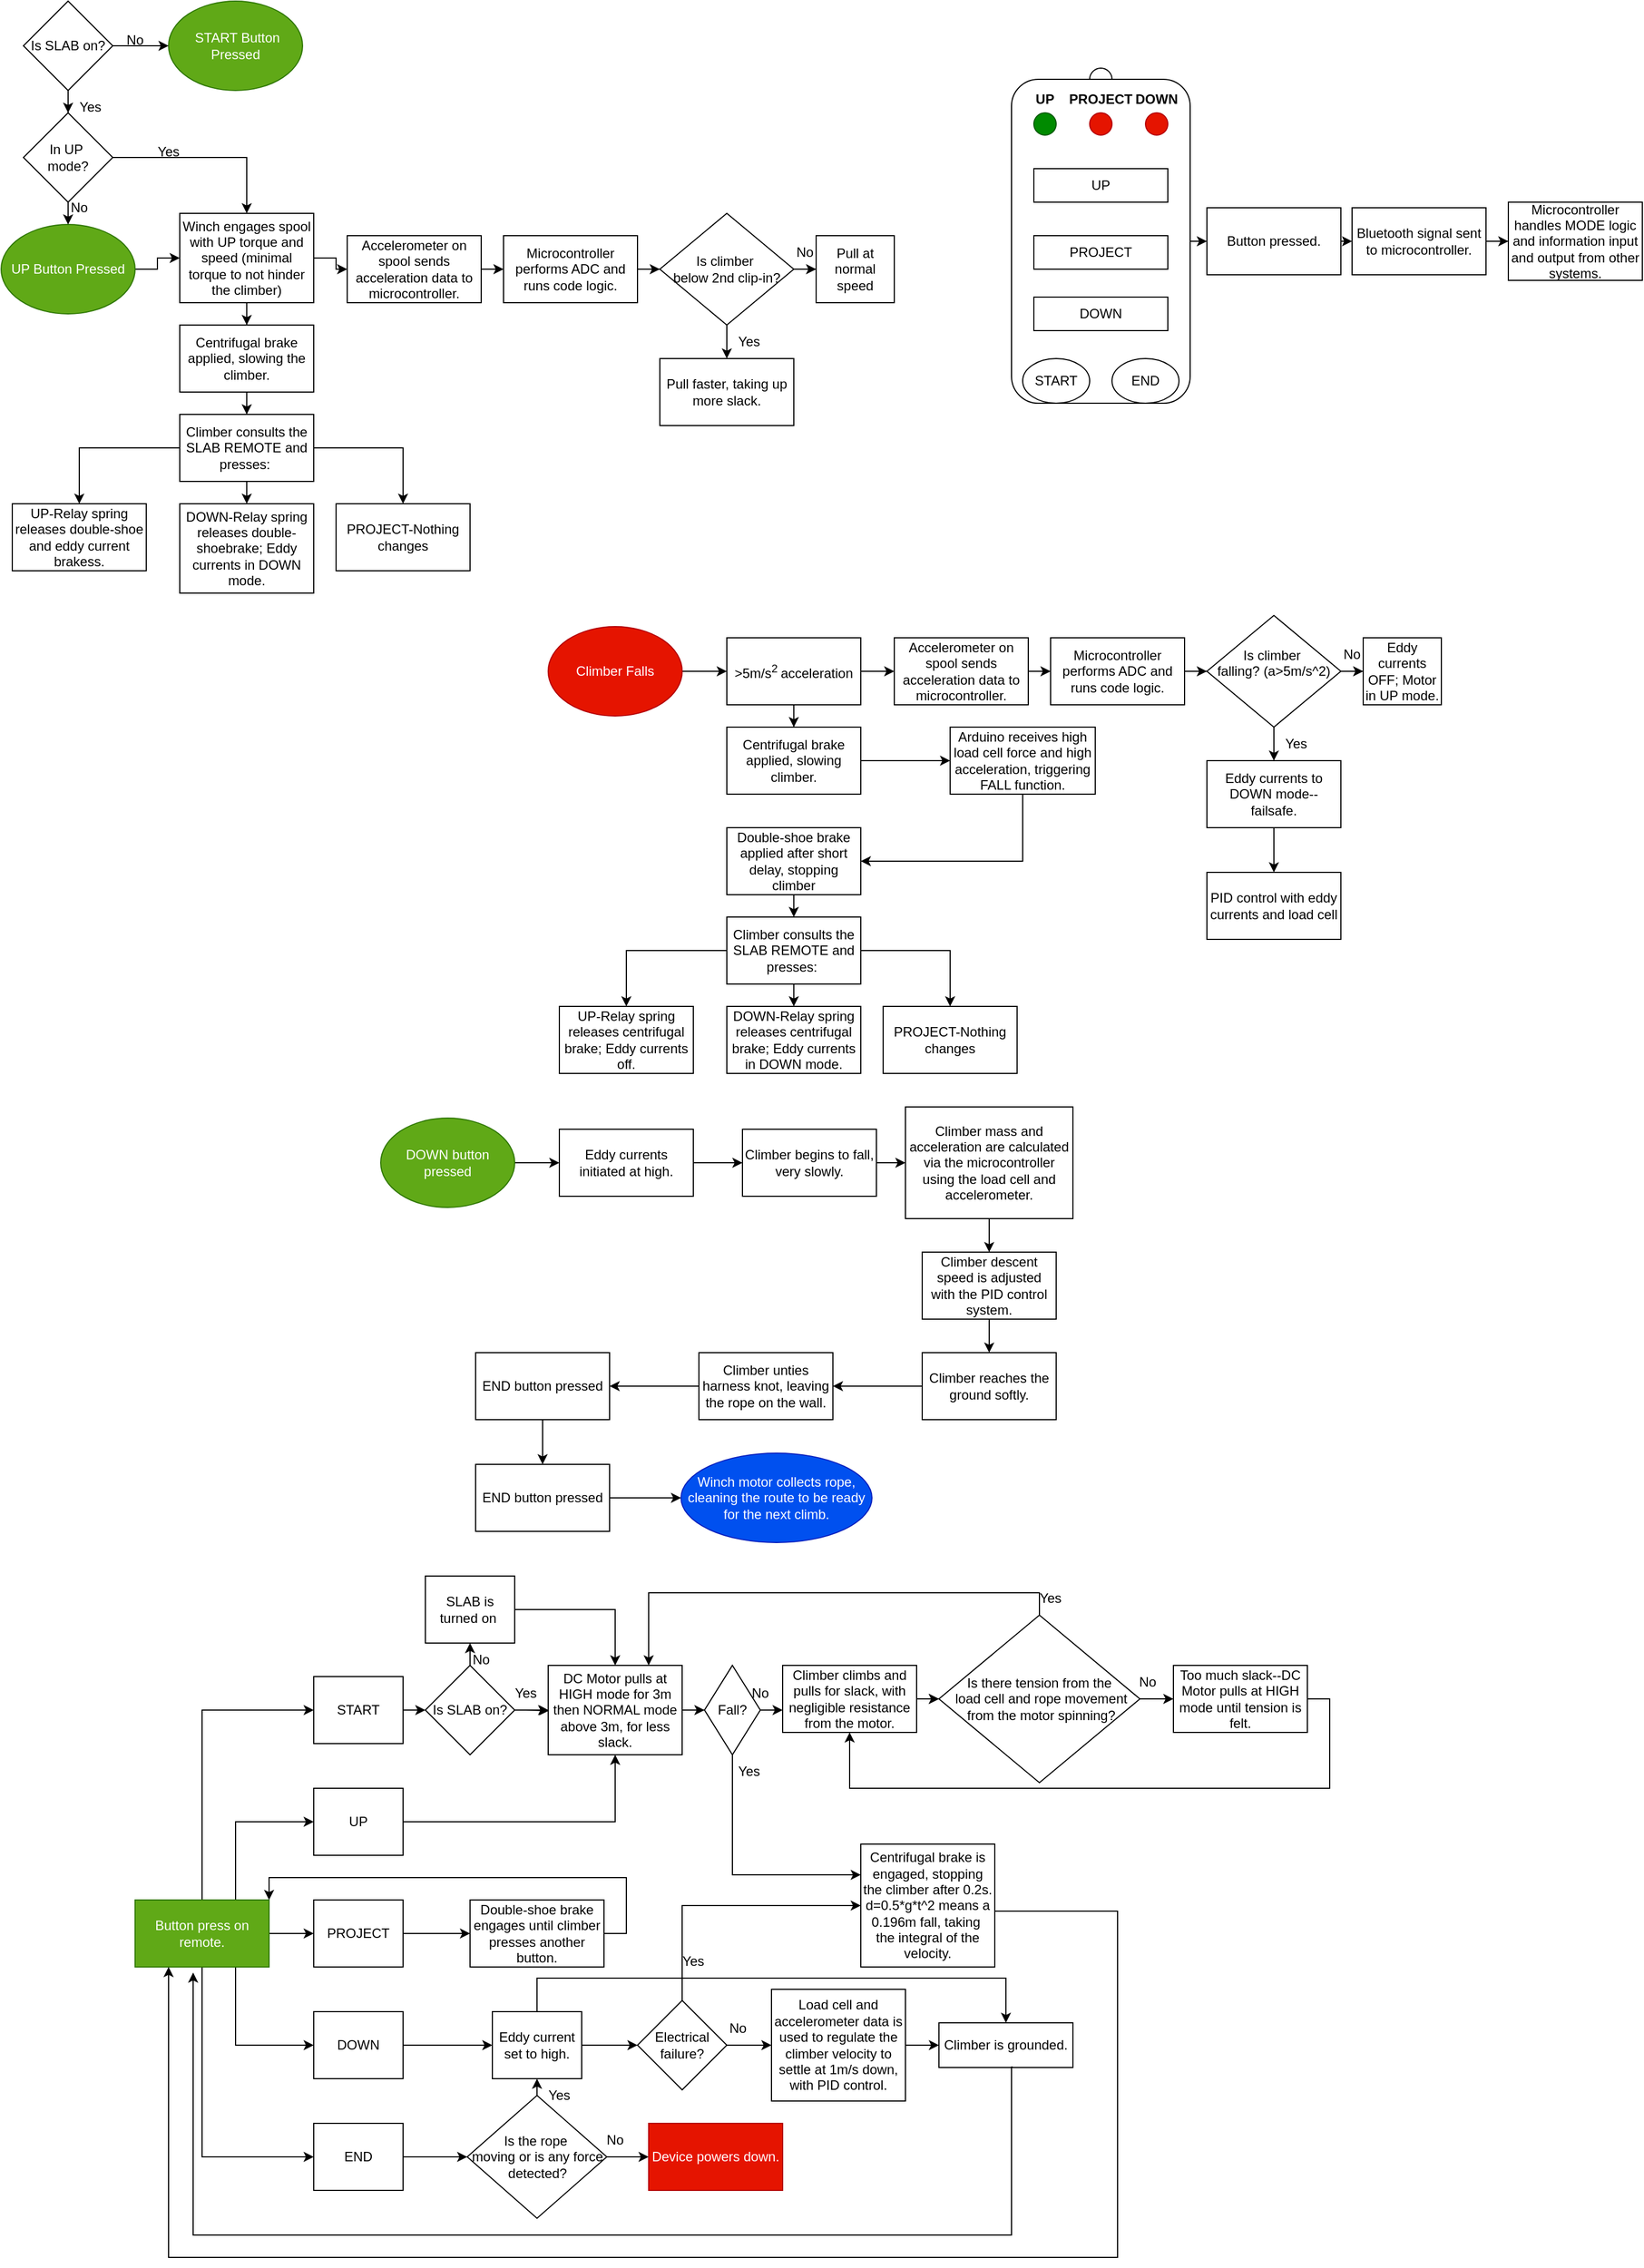 <mxfile version="24.7.5">
  <diagram name="Page-1" id="YGVanjq5ePMD6jn2PILx">
    <mxGraphModel dx="1050" dy="557" grid="1" gridSize="10" guides="1" tooltips="1" connect="1" arrows="1" fold="1" page="1" pageScale="1" pageWidth="827" pageHeight="1169" math="0" shadow="0">
      <root>
        <mxCell id="0" />
        <mxCell id="1" parent="0" />
        <mxCell id="ut7mwP5UoMjiL9nKzPlM-1" value="" style="edgeStyle=orthogonalEdgeStyle;rounded=0;orthogonalLoop=1;jettySize=auto;html=1;" parent="1" source="ut7mwP5UoMjiL9nKzPlM-2" target="ut7mwP5UoMjiL9nKzPlM-5" edge="1">
          <mxGeometry relative="1" as="geometry" />
        </mxCell>
        <mxCell id="ut7mwP5UoMjiL9nKzPlM-2" value="UP Button Pressed" style="ellipse;whiteSpace=wrap;html=1;fillColor=#60a917;fontColor=#ffffff;strokeColor=#2D7600;" parent="1" vertex="1">
          <mxGeometry x="10" y="220" width="120" height="80" as="geometry" />
        </mxCell>
        <mxCell id="ut7mwP5UoMjiL9nKzPlM-3" value="" style="edgeStyle=orthogonalEdgeStyle;rounded=0;orthogonalLoop=1;jettySize=auto;html=1;" parent="1" source="ut7mwP5UoMjiL9nKzPlM-5" target="ut7mwP5UoMjiL9nKzPlM-7" edge="1">
          <mxGeometry relative="1" as="geometry" />
        </mxCell>
        <mxCell id="ut7mwP5UoMjiL9nKzPlM-4" value="" style="edgeStyle=orthogonalEdgeStyle;rounded=0;orthogonalLoop=1;jettySize=auto;html=1;" parent="1" source="ut7mwP5UoMjiL9nKzPlM-5" target="ut7mwP5UoMjiL9nKzPlM-18" edge="1">
          <mxGeometry relative="1" as="geometry" />
        </mxCell>
        <mxCell id="ut7mwP5UoMjiL9nKzPlM-5" value="Winch engages spool with UP torque and speed (minimal torque to not hinder the climber)" style="whiteSpace=wrap;html=1;" parent="1" vertex="1">
          <mxGeometry x="170" y="210" width="120" height="80" as="geometry" />
        </mxCell>
        <mxCell id="ut7mwP5UoMjiL9nKzPlM-6" value="" style="edgeStyle=orthogonalEdgeStyle;rounded=0;orthogonalLoop=1;jettySize=auto;html=1;" parent="1" source="ut7mwP5UoMjiL9nKzPlM-7" target="ut7mwP5UoMjiL9nKzPlM-9" edge="1">
          <mxGeometry relative="1" as="geometry" />
        </mxCell>
        <mxCell id="ut7mwP5UoMjiL9nKzPlM-7" value="Accelerometer on spool sends acceleration data to microcontroller." style="whiteSpace=wrap;html=1;" parent="1" vertex="1">
          <mxGeometry x="320" y="230" width="120" height="60" as="geometry" />
        </mxCell>
        <mxCell id="ut7mwP5UoMjiL9nKzPlM-8" value="" style="edgeStyle=orthogonalEdgeStyle;rounded=0;orthogonalLoop=1;jettySize=auto;html=1;" parent="1" source="ut7mwP5UoMjiL9nKzPlM-9" target="ut7mwP5UoMjiL9nKzPlM-12" edge="1">
          <mxGeometry relative="1" as="geometry" />
        </mxCell>
        <mxCell id="ut7mwP5UoMjiL9nKzPlM-9" value="Microcontroller performs ADC and runs code logic." style="whiteSpace=wrap;html=1;" parent="1" vertex="1">
          <mxGeometry x="460" y="230" width="120" height="60" as="geometry" />
        </mxCell>
        <mxCell id="ut7mwP5UoMjiL9nKzPlM-10" value="" style="edgeStyle=orthogonalEdgeStyle;rounded=0;orthogonalLoop=1;jettySize=auto;html=1;" parent="1" source="ut7mwP5UoMjiL9nKzPlM-12" target="ut7mwP5UoMjiL9nKzPlM-13" edge="1">
          <mxGeometry relative="1" as="geometry" />
        </mxCell>
        <mxCell id="ut7mwP5UoMjiL9nKzPlM-11" value="" style="edgeStyle=orthogonalEdgeStyle;rounded=0;orthogonalLoop=1;jettySize=auto;html=1;" parent="1" source="ut7mwP5UoMjiL9nKzPlM-12" target="ut7mwP5UoMjiL9nKzPlM-15" edge="1">
          <mxGeometry relative="1" as="geometry" />
        </mxCell>
        <mxCell id="ut7mwP5UoMjiL9nKzPlM-12" value="Is climber&amp;nbsp;&lt;div&gt;&lt;div&gt;below 2nd clip-in?&lt;/div&gt;&lt;/div&gt;" style="rhombus;whiteSpace=wrap;html=1;" parent="1" vertex="1">
          <mxGeometry x="600" y="210" width="120" height="100" as="geometry" />
        </mxCell>
        <mxCell id="ut7mwP5UoMjiL9nKzPlM-13" value="Pull faster, taking up more slack." style="whiteSpace=wrap;html=1;" parent="1" vertex="1">
          <mxGeometry x="600" y="340" width="120" height="60" as="geometry" />
        </mxCell>
        <mxCell id="ut7mwP5UoMjiL9nKzPlM-14" value="Yes" style="text;html=1;align=center;verticalAlign=middle;whiteSpace=wrap;rounded=0;" parent="1" vertex="1">
          <mxGeometry x="650" y="310" width="60" height="30" as="geometry" />
        </mxCell>
        <mxCell id="ut7mwP5UoMjiL9nKzPlM-15" value="Pull at normal speed" style="whiteSpace=wrap;html=1;" parent="1" vertex="1">
          <mxGeometry x="740" y="230" width="70" height="60" as="geometry" />
        </mxCell>
        <mxCell id="ut7mwP5UoMjiL9nKzPlM-16" value="No" style="text;html=1;align=center;verticalAlign=middle;whiteSpace=wrap;rounded=0;" parent="1" vertex="1">
          <mxGeometry x="700" y="230" width="60" height="30" as="geometry" />
        </mxCell>
        <mxCell id="ut7mwP5UoMjiL9nKzPlM-17" value="" style="edgeStyle=orthogonalEdgeStyle;rounded=0;orthogonalLoop=1;jettySize=auto;html=1;" parent="1" source="ut7mwP5UoMjiL9nKzPlM-18" target="ut7mwP5UoMjiL9nKzPlM-22" edge="1">
          <mxGeometry relative="1" as="geometry" />
        </mxCell>
        <mxCell id="ut7mwP5UoMjiL9nKzPlM-18" value="Centrifugal brake applied, slowing the climber." style="whiteSpace=wrap;html=1;" parent="1" vertex="1">
          <mxGeometry x="170" y="310" width="120" height="60" as="geometry" />
        </mxCell>
        <mxCell id="ut7mwP5UoMjiL9nKzPlM-19" style="edgeStyle=orthogonalEdgeStyle;rounded=0;orthogonalLoop=1;jettySize=auto;html=1;exitX=1;exitY=0.5;exitDx=0;exitDy=0;entryX=0.5;entryY=0;entryDx=0;entryDy=0;" parent="1" source="ut7mwP5UoMjiL9nKzPlM-22" target="ut7mwP5UoMjiL9nKzPlM-24" edge="1">
          <mxGeometry relative="1" as="geometry" />
        </mxCell>
        <mxCell id="ut7mwP5UoMjiL9nKzPlM-20" style="edgeStyle=orthogonalEdgeStyle;rounded=0;orthogonalLoop=1;jettySize=auto;html=1;exitX=0.5;exitY=1;exitDx=0;exitDy=0;entryX=0.5;entryY=0;entryDx=0;entryDy=0;" parent="1" source="ut7mwP5UoMjiL9nKzPlM-22" target="ut7mwP5UoMjiL9nKzPlM-25" edge="1">
          <mxGeometry relative="1" as="geometry" />
        </mxCell>
        <mxCell id="ut7mwP5UoMjiL9nKzPlM-21" style="edgeStyle=orthogonalEdgeStyle;rounded=0;orthogonalLoop=1;jettySize=auto;html=1;exitX=0;exitY=0.5;exitDx=0;exitDy=0;entryX=0.5;entryY=0;entryDx=0;entryDy=0;" parent="1" source="ut7mwP5UoMjiL9nKzPlM-22" target="ut7mwP5UoMjiL9nKzPlM-23" edge="1">
          <mxGeometry relative="1" as="geometry" />
        </mxCell>
        <mxCell id="ut7mwP5UoMjiL9nKzPlM-22" value="Climber consults the SLAB REMOTE and presses:&amp;nbsp;" style="whiteSpace=wrap;html=1;" parent="1" vertex="1">
          <mxGeometry x="170" y="390" width="120" height="60" as="geometry" />
        </mxCell>
        <mxCell id="ut7mwP5UoMjiL9nKzPlM-23" value="UP-Relay spring releases double-shoe and eddy current brakess." style="rounded=0;whiteSpace=wrap;html=1;" parent="1" vertex="1">
          <mxGeometry x="20" y="470" width="120" height="60" as="geometry" />
        </mxCell>
        <mxCell id="ut7mwP5UoMjiL9nKzPlM-24" value="PROJECT-Nothing changes" style="rounded=0;whiteSpace=wrap;html=1;" parent="1" vertex="1">
          <mxGeometry x="310" y="470" width="120" height="60" as="geometry" />
        </mxCell>
        <mxCell id="ut7mwP5UoMjiL9nKzPlM-25" value="DOWN-Relay spring releases double-shoebrake; Eddy currents in DOWN mode." style="rounded=0;whiteSpace=wrap;html=1;" parent="1" vertex="1">
          <mxGeometry x="170" y="470" width="120" height="80" as="geometry" />
        </mxCell>
        <mxCell id="ut7mwP5UoMjiL9nKzPlM-26" value="&amp;nbsp;START Button Pressed" style="ellipse;whiteSpace=wrap;html=1;fillColor=#60a917;fontColor=#ffffff;strokeColor=#2D7600;" parent="1" vertex="1">
          <mxGeometry x="160" y="20" width="120" height="80" as="geometry" />
        </mxCell>
        <mxCell id="ut7mwP5UoMjiL9nKzPlM-27" value="" style="edgeStyle=orthogonalEdgeStyle;rounded=0;orthogonalLoop=1;jettySize=auto;html=1;" parent="1" source="ut7mwP5UoMjiL9nKzPlM-29" target="ut7mwP5UoMjiL9nKzPlM-26" edge="1">
          <mxGeometry relative="1" as="geometry" />
        </mxCell>
        <mxCell id="ut7mwP5UoMjiL9nKzPlM-28" value="" style="edgeStyle=orthogonalEdgeStyle;rounded=0;orthogonalLoop=1;jettySize=auto;html=1;" parent="1" source="ut7mwP5UoMjiL9nKzPlM-29" target="ut7mwP5UoMjiL9nKzPlM-32" edge="1">
          <mxGeometry relative="1" as="geometry" />
        </mxCell>
        <mxCell id="ut7mwP5UoMjiL9nKzPlM-29" value="Is SLAB on?" style="rhombus;whiteSpace=wrap;html=1;" parent="1" vertex="1">
          <mxGeometry x="30" y="20" width="80" height="80" as="geometry" />
        </mxCell>
        <mxCell id="ut7mwP5UoMjiL9nKzPlM-30" style="edgeStyle=orthogonalEdgeStyle;rounded=0;orthogonalLoop=1;jettySize=auto;html=1;exitX=0.5;exitY=1;exitDx=0;exitDy=0;entryX=0.5;entryY=0;entryDx=0;entryDy=0;" parent="1" source="ut7mwP5UoMjiL9nKzPlM-32" target="ut7mwP5UoMjiL9nKzPlM-2" edge="1">
          <mxGeometry relative="1" as="geometry" />
        </mxCell>
        <mxCell id="ut7mwP5UoMjiL9nKzPlM-31" style="edgeStyle=orthogonalEdgeStyle;rounded=0;orthogonalLoop=1;jettySize=auto;html=1;entryX=0.5;entryY=0;entryDx=0;entryDy=0;" parent="1" source="ut7mwP5UoMjiL9nKzPlM-32" target="ut7mwP5UoMjiL9nKzPlM-5" edge="1">
          <mxGeometry relative="1" as="geometry" />
        </mxCell>
        <mxCell id="ut7mwP5UoMjiL9nKzPlM-32" value="In UP&amp;nbsp;&lt;div&gt;mode?&lt;/div&gt;" style="rhombus;whiteSpace=wrap;html=1;" parent="1" vertex="1">
          <mxGeometry x="30" y="120" width="80" height="80" as="geometry" />
        </mxCell>
        <mxCell id="ut7mwP5UoMjiL9nKzPlM-33" value="No" style="text;html=1;align=center;verticalAlign=middle;whiteSpace=wrap;rounded=0;" parent="1" vertex="1">
          <mxGeometry x="100" y="40" width="60" height="30" as="geometry" />
        </mxCell>
        <mxCell id="ut7mwP5UoMjiL9nKzPlM-34" value="Yes" style="text;html=1;align=center;verticalAlign=middle;whiteSpace=wrap;rounded=0;" parent="1" vertex="1">
          <mxGeometry x="60" y="100" width="60" height="30" as="geometry" />
        </mxCell>
        <mxCell id="ut7mwP5UoMjiL9nKzPlM-35" value="No" style="text;html=1;align=center;verticalAlign=middle;whiteSpace=wrap;rounded=0;" parent="1" vertex="1">
          <mxGeometry x="50" y="190" width="60" height="30" as="geometry" />
        </mxCell>
        <mxCell id="ut7mwP5UoMjiL9nKzPlM-36" value="Yes" style="text;html=1;align=center;verticalAlign=middle;whiteSpace=wrap;rounded=0;" parent="1" vertex="1">
          <mxGeometry x="130" y="140" width="60" height="30" as="geometry" />
        </mxCell>
        <mxCell id="ut7mwP5UoMjiL9nKzPlM-50" value="" style="edgeStyle=orthogonalEdgeStyle;rounded=0;orthogonalLoop=1;jettySize=auto;html=1;" parent="1" source="ut7mwP5UoMjiL9nKzPlM-51" target="ut7mwP5UoMjiL9nKzPlM-54" edge="1">
          <mxGeometry relative="1" as="geometry" />
        </mxCell>
        <mxCell id="ut7mwP5UoMjiL9nKzPlM-51" value="Climber Falls" style="ellipse;whiteSpace=wrap;html=1;fillColor=#e51400;fontColor=#ffffff;strokeColor=#B20000;" parent="1" vertex="1">
          <mxGeometry x="500" y="580" width="120" height="80" as="geometry" />
        </mxCell>
        <mxCell id="ut7mwP5UoMjiL9nKzPlM-52" value="" style="edgeStyle=orthogonalEdgeStyle;rounded=0;orthogonalLoop=1;jettySize=auto;html=1;" parent="1" source="ut7mwP5UoMjiL9nKzPlM-54" target="ut7mwP5UoMjiL9nKzPlM-56" edge="1">
          <mxGeometry relative="1" as="geometry" />
        </mxCell>
        <mxCell id="ut7mwP5UoMjiL9nKzPlM-53" value="" style="edgeStyle=orthogonalEdgeStyle;rounded=0;orthogonalLoop=1;jettySize=auto;html=1;" parent="1" source="ut7mwP5UoMjiL9nKzPlM-54" target="ut7mwP5UoMjiL9nKzPlM-68" edge="1">
          <mxGeometry relative="1" as="geometry" />
        </mxCell>
        <mxCell id="ut7mwP5UoMjiL9nKzPlM-54" value="&amp;gt;5m/s&lt;sup&gt;2 &lt;/sup&gt;acceleration" style="whiteSpace=wrap;html=1;" parent="1" vertex="1">
          <mxGeometry x="660" y="590" width="120" height="60" as="geometry" />
        </mxCell>
        <mxCell id="ut7mwP5UoMjiL9nKzPlM-55" value="" style="edgeStyle=orthogonalEdgeStyle;rounded=0;orthogonalLoop=1;jettySize=auto;html=1;" parent="1" source="ut7mwP5UoMjiL9nKzPlM-56" target="ut7mwP5UoMjiL9nKzPlM-58" edge="1">
          <mxGeometry relative="1" as="geometry" />
        </mxCell>
        <mxCell id="ut7mwP5UoMjiL9nKzPlM-56" value="Accelerometer on spool sends acceleration data to microcontroller." style="whiteSpace=wrap;html=1;" parent="1" vertex="1">
          <mxGeometry x="810" y="590" width="120" height="60" as="geometry" />
        </mxCell>
        <mxCell id="ut7mwP5UoMjiL9nKzPlM-57" value="" style="edgeStyle=orthogonalEdgeStyle;rounded=0;orthogonalLoop=1;jettySize=auto;html=1;" parent="1" source="ut7mwP5UoMjiL9nKzPlM-58" target="ut7mwP5UoMjiL9nKzPlM-61" edge="1">
          <mxGeometry relative="1" as="geometry" />
        </mxCell>
        <mxCell id="ut7mwP5UoMjiL9nKzPlM-58" value="Microcontroller performs ADC and runs code logic." style="whiteSpace=wrap;html=1;" parent="1" vertex="1">
          <mxGeometry x="950" y="590" width="120" height="60" as="geometry" />
        </mxCell>
        <mxCell id="ut7mwP5UoMjiL9nKzPlM-59" value="" style="edgeStyle=orthogonalEdgeStyle;rounded=0;orthogonalLoop=1;jettySize=auto;html=1;" parent="1" source="ut7mwP5UoMjiL9nKzPlM-61" target="ut7mwP5UoMjiL9nKzPlM-63" edge="1">
          <mxGeometry relative="1" as="geometry" />
        </mxCell>
        <mxCell id="ut7mwP5UoMjiL9nKzPlM-60" value="" style="edgeStyle=orthogonalEdgeStyle;rounded=0;orthogonalLoop=1;jettySize=auto;html=1;" parent="1" source="ut7mwP5UoMjiL9nKzPlM-61" target="ut7mwP5UoMjiL9nKzPlM-65" edge="1">
          <mxGeometry relative="1" as="geometry" />
        </mxCell>
        <mxCell id="ut7mwP5UoMjiL9nKzPlM-61" value="Is climber&amp;nbsp;&lt;div&gt;falling? (a&amp;gt;5m/s^2)&lt;div&gt;&lt;br&gt;&lt;/div&gt;&lt;/div&gt;" style="rhombus;whiteSpace=wrap;html=1;" parent="1" vertex="1">
          <mxGeometry x="1090" y="570" width="120" height="100" as="geometry" />
        </mxCell>
        <mxCell id="ut7mwP5UoMjiL9nKzPlM-62" value="" style="edgeStyle=orthogonalEdgeStyle;rounded=0;orthogonalLoop=1;jettySize=auto;html=1;" parent="1" source="ut7mwP5UoMjiL9nKzPlM-63" target="ut7mwP5UoMjiL9nKzPlM-76" edge="1">
          <mxGeometry relative="1" as="geometry" />
        </mxCell>
        <mxCell id="ut7mwP5UoMjiL9nKzPlM-63" value="Eddy currents to DOWN mode--failsafe." style="whiteSpace=wrap;html=1;" parent="1" vertex="1">
          <mxGeometry x="1090" y="700" width="120" height="60" as="geometry" />
        </mxCell>
        <mxCell id="ut7mwP5UoMjiL9nKzPlM-64" value="Yes" style="text;html=1;align=center;verticalAlign=middle;whiteSpace=wrap;rounded=0;" parent="1" vertex="1">
          <mxGeometry x="1140" y="670" width="60" height="30" as="geometry" />
        </mxCell>
        <mxCell id="ut7mwP5UoMjiL9nKzPlM-65" value="&lt;div&gt;Eddy currents OFF; Motor in UP mode.&lt;/div&gt;" style="whiteSpace=wrap;html=1;" parent="1" vertex="1">
          <mxGeometry x="1230" y="590" width="70" height="60" as="geometry" />
        </mxCell>
        <mxCell id="ut7mwP5UoMjiL9nKzPlM-66" value="No" style="text;html=1;align=center;verticalAlign=middle;whiteSpace=wrap;rounded=0;" parent="1" vertex="1">
          <mxGeometry x="1190" y="590" width="60" height="30" as="geometry" />
        </mxCell>
        <mxCell id="eBWYl2TYDEmipPg7U3fa-5" value="" style="edgeStyle=orthogonalEdgeStyle;rounded=0;orthogonalLoop=1;jettySize=auto;html=1;" edge="1" parent="1" source="ut7mwP5UoMjiL9nKzPlM-68" target="eBWYl2TYDEmipPg7U3fa-4">
          <mxGeometry relative="1" as="geometry" />
        </mxCell>
        <mxCell id="ut7mwP5UoMjiL9nKzPlM-68" value="Centrifugal brake applied, slowing climber." style="whiteSpace=wrap;html=1;" parent="1" vertex="1">
          <mxGeometry x="660" y="670" width="120" height="60" as="geometry" />
        </mxCell>
        <mxCell id="ut7mwP5UoMjiL9nKzPlM-69" style="edgeStyle=orthogonalEdgeStyle;rounded=0;orthogonalLoop=1;jettySize=auto;html=1;exitX=1;exitY=0.5;exitDx=0;exitDy=0;entryX=0.5;entryY=0;entryDx=0;entryDy=0;" parent="1" source="ut7mwP5UoMjiL9nKzPlM-72" target="ut7mwP5UoMjiL9nKzPlM-74" edge="1">
          <mxGeometry relative="1" as="geometry" />
        </mxCell>
        <mxCell id="ut7mwP5UoMjiL9nKzPlM-70" style="edgeStyle=orthogonalEdgeStyle;rounded=0;orthogonalLoop=1;jettySize=auto;html=1;exitX=0.5;exitY=1;exitDx=0;exitDy=0;entryX=0.5;entryY=0;entryDx=0;entryDy=0;" parent="1" source="ut7mwP5UoMjiL9nKzPlM-72" target="ut7mwP5UoMjiL9nKzPlM-75" edge="1">
          <mxGeometry relative="1" as="geometry" />
        </mxCell>
        <mxCell id="ut7mwP5UoMjiL9nKzPlM-71" style="edgeStyle=orthogonalEdgeStyle;rounded=0;orthogonalLoop=1;jettySize=auto;html=1;exitX=0;exitY=0.5;exitDx=0;exitDy=0;entryX=0.5;entryY=0;entryDx=0;entryDy=0;" parent="1" source="ut7mwP5UoMjiL9nKzPlM-72" target="ut7mwP5UoMjiL9nKzPlM-73" edge="1">
          <mxGeometry relative="1" as="geometry" />
        </mxCell>
        <mxCell id="ut7mwP5UoMjiL9nKzPlM-72" value="Climber consults the SLAB REMOTE and presses:&amp;nbsp;" style="whiteSpace=wrap;html=1;" parent="1" vertex="1">
          <mxGeometry x="660" y="840" width="120" height="60" as="geometry" />
        </mxCell>
        <mxCell id="ut7mwP5UoMjiL9nKzPlM-73" value="UP-Relay spring releases centrifugal brake; Eddy currents off." style="rounded=0;whiteSpace=wrap;html=1;" parent="1" vertex="1">
          <mxGeometry x="510" y="920" width="120" height="60" as="geometry" />
        </mxCell>
        <mxCell id="ut7mwP5UoMjiL9nKzPlM-74" value="PROJECT-Nothing changes" style="rounded=0;whiteSpace=wrap;html=1;" parent="1" vertex="1">
          <mxGeometry x="800" y="920" width="120" height="60" as="geometry" />
        </mxCell>
        <mxCell id="ut7mwP5UoMjiL9nKzPlM-75" value="DOWN-Relay spring releases centrifugal brake; Eddy currents in DOWN mode." style="rounded=0;whiteSpace=wrap;html=1;" parent="1" vertex="1">
          <mxGeometry x="660" y="920" width="120" height="60" as="geometry" />
        </mxCell>
        <mxCell id="ut7mwP5UoMjiL9nKzPlM-76" value="PID control with eddy currents and load cell" style="whiteSpace=wrap;html=1;" parent="1" vertex="1">
          <mxGeometry x="1090" y="800" width="120" height="60" as="geometry" />
        </mxCell>
        <mxCell id="ut7mwP5UoMjiL9nKzPlM-77" value="" style="edgeStyle=orthogonalEdgeStyle;rounded=0;orthogonalLoop=1;jettySize=auto;html=1;" parent="1" source="ut7mwP5UoMjiL9nKzPlM-78" target="ut7mwP5UoMjiL9nKzPlM-80" edge="1">
          <mxGeometry relative="1" as="geometry" />
        </mxCell>
        <mxCell id="ut7mwP5UoMjiL9nKzPlM-78" value="DOWN button pressed" style="ellipse;whiteSpace=wrap;html=1;fillColor=#60a917;fontColor=#ffffff;strokeColor=#2D7600;" parent="1" vertex="1">
          <mxGeometry x="350" y="1020" width="120" height="80" as="geometry" />
        </mxCell>
        <mxCell id="ut7mwP5UoMjiL9nKzPlM-79" value="" style="edgeStyle=orthogonalEdgeStyle;rounded=0;orthogonalLoop=1;jettySize=auto;html=1;" parent="1" source="ut7mwP5UoMjiL9nKzPlM-80" target="ut7mwP5UoMjiL9nKzPlM-82" edge="1">
          <mxGeometry relative="1" as="geometry" />
        </mxCell>
        <mxCell id="ut7mwP5UoMjiL9nKzPlM-80" value="Eddy currents initiated at high." style="whiteSpace=wrap;html=1;" parent="1" vertex="1">
          <mxGeometry x="510" y="1030" width="120" height="60" as="geometry" />
        </mxCell>
        <mxCell id="ut7mwP5UoMjiL9nKzPlM-81" value="" style="edgeStyle=orthogonalEdgeStyle;rounded=0;orthogonalLoop=1;jettySize=auto;html=1;" parent="1" source="ut7mwP5UoMjiL9nKzPlM-82" target="ut7mwP5UoMjiL9nKzPlM-84" edge="1">
          <mxGeometry relative="1" as="geometry" />
        </mxCell>
        <mxCell id="ut7mwP5UoMjiL9nKzPlM-82" value="Climber begins to fall, very slowly." style="whiteSpace=wrap;html=1;" parent="1" vertex="1">
          <mxGeometry x="674" y="1030" width="120" height="60" as="geometry" />
        </mxCell>
        <mxCell id="ut7mwP5UoMjiL9nKzPlM-83" value="" style="edgeStyle=orthogonalEdgeStyle;rounded=0;orthogonalLoop=1;jettySize=auto;html=1;" parent="1" source="ut7mwP5UoMjiL9nKzPlM-84" target="ut7mwP5UoMjiL9nKzPlM-86" edge="1">
          <mxGeometry relative="1" as="geometry" />
        </mxCell>
        <mxCell id="ut7mwP5UoMjiL9nKzPlM-84" value="Climber mass and acceleration are calculated via the microcontroller using the load cell and accelerometer." style="whiteSpace=wrap;html=1;" parent="1" vertex="1">
          <mxGeometry x="820" y="1010" width="150" height="100" as="geometry" />
        </mxCell>
        <mxCell id="ut7mwP5UoMjiL9nKzPlM-85" value="" style="edgeStyle=orthogonalEdgeStyle;rounded=0;orthogonalLoop=1;jettySize=auto;html=1;" parent="1" source="ut7mwP5UoMjiL9nKzPlM-86" target="ut7mwP5UoMjiL9nKzPlM-88" edge="1">
          <mxGeometry relative="1" as="geometry" />
        </mxCell>
        <mxCell id="ut7mwP5UoMjiL9nKzPlM-86" value="Climber descent speed is adjusted with the PID control system." style="whiteSpace=wrap;html=1;" parent="1" vertex="1">
          <mxGeometry x="835" y="1140" width="120" height="60" as="geometry" />
        </mxCell>
        <mxCell id="ut7mwP5UoMjiL9nKzPlM-87" value="" style="edgeStyle=orthogonalEdgeStyle;rounded=0;orthogonalLoop=1;jettySize=auto;html=1;" parent="1" source="ut7mwP5UoMjiL9nKzPlM-88" target="ut7mwP5UoMjiL9nKzPlM-90" edge="1">
          <mxGeometry relative="1" as="geometry" />
        </mxCell>
        <mxCell id="ut7mwP5UoMjiL9nKzPlM-88" value="Climber reaches the ground softly." style="whiteSpace=wrap;html=1;" parent="1" vertex="1">
          <mxGeometry x="835" y="1230" width="120" height="60" as="geometry" />
        </mxCell>
        <mxCell id="ut7mwP5UoMjiL9nKzPlM-89" value="" style="edgeStyle=orthogonalEdgeStyle;rounded=0;orthogonalLoop=1;jettySize=auto;html=1;" parent="1" source="ut7mwP5UoMjiL9nKzPlM-90" target="ut7mwP5UoMjiL9nKzPlM-92" edge="1">
          <mxGeometry relative="1" as="geometry" />
        </mxCell>
        <mxCell id="ut7mwP5UoMjiL9nKzPlM-90" value="Climber unties harness knot, leaving the rope on the wall." style="whiteSpace=wrap;html=1;" parent="1" vertex="1">
          <mxGeometry x="635" y="1230" width="120" height="60" as="geometry" />
        </mxCell>
        <mxCell id="ut7mwP5UoMjiL9nKzPlM-91" value="" style="edgeStyle=orthogonalEdgeStyle;rounded=0;orthogonalLoop=1;jettySize=auto;html=1;" parent="1" source="ut7mwP5UoMjiL9nKzPlM-92" target="ut7mwP5UoMjiL9nKzPlM-94" edge="1">
          <mxGeometry relative="1" as="geometry" />
        </mxCell>
        <mxCell id="ut7mwP5UoMjiL9nKzPlM-92" value="END button pressed" style="whiteSpace=wrap;html=1;" parent="1" vertex="1">
          <mxGeometry x="435" y="1230" width="120" height="60" as="geometry" />
        </mxCell>
        <mxCell id="ut7mwP5UoMjiL9nKzPlM-93" value="" style="edgeStyle=orthogonalEdgeStyle;rounded=0;orthogonalLoop=1;jettySize=auto;html=1;" parent="1" source="ut7mwP5UoMjiL9nKzPlM-94" target="ut7mwP5UoMjiL9nKzPlM-95" edge="1">
          <mxGeometry relative="1" as="geometry" />
        </mxCell>
        <mxCell id="ut7mwP5UoMjiL9nKzPlM-94" value="END button pressed" style="whiteSpace=wrap;html=1;" parent="1" vertex="1">
          <mxGeometry x="435" y="1330" width="120" height="60" as="geometry" />
        </mxCell>
        <mxCell id="ut7mwP5UoMjiL9nKzPlM-95" value="Winch motor collects rope, cleaning the route to be ready for the next climb." style="ellipse;whiteSpace=wrap;html=1;fillColor=#0050ef;fontColor=#ffffff;strokeColor=#001DBC;" parent="1" vertex="1">
          <mxGeometry x="619" y="1320" width="171" height="80" as="geometry" />
        </mxCell>
        <mxCell id="zGrNQSZejgLOelifn-Yf-1" style="edgeStyle=orthogonalEdgeStyle;rounded=0;orthogonalLoop=1;jettySize=auto;html=1;exitX=1;exitY=0.5;exitDx=0;exitDy=0;" parent="1" source="zGrNQSZejgLOelifn-Yf-6" target="zGrNQSZejgLOelifn-Yf-16" edge="1">
          <mxGeometry relative="1" as="geometry" />
        </mxCell>
        <mxCell id="zGrNQSZejgLOelifn-Yf-2" style="edgeStyle=orthogonalEdgeStyle;rounded=0;orthogonalLoop=1;jettySize=auto;html=1;exitX=0.5;exitY=0;exitDx=0;exitDy=0;entryX=0;entryY=0.5;entryDx=0;entryDy=0;" parent="1" source="zGrNQSZejgLOelifn-Yf-6" target="zGrNQSZejgLOelifn-Yf-12" edge="1">
          <mxGeometry relative="1" as="geometry" />
        </mxCell>
        <mxCell id="zGrNQSZejgLOelifn-Yf-3" style="edgeStyle=orthogonalEdgeStyle;rounded=0;orthogonalLoop=1;jettySize=auto;html=1;exitX=0.5;exitY=1;exitDx=0;exitDy=0;entryX=0;entryY=0.5;entryDx=0;entryDy=0;" parent="1" source="zGrNQSZejgLOelifn-Yf-6" target="zGrNQSZejgLOelifn-Yf-8" edge="1">
          <mxGeometry relative="1" as="geometry" />
        </mxCell>
        <mxCell id="zGrNQSZejgLOelifn-Yf-4" style="edgeStyle=orthogonalEdgeStyle;rounded=0;orthogonalLoop=1;jettySize=auto;html=1;exitX=0.75;exitY=0;exitDx=0;exitDy=0;entryX=0;entryY=0.5;entryDx=0;entryDy=0;" parent="1" source="zGrNQSZejgLOelifn-Yf-6" target="zGrNQSZejgLOelifn-Yf-14" edge="1">
          <mxGeometry relative="1" as="geometry" />
        </mxCell>
        <mxCell id="zGrNQSZejgLOelifn-Yf-5" style="edgeStyle=orthogonalEdgeStyle;rounded=0;orthogonalLoop=1;jettySize=auto;html=1;exitX=0.75;exitY=1;exitDx=0;exitDy=0;entryX=0;entryY=0.5;entryDx=0;entryDy=0;" parent="1" source="zGrNQSZejgLOelifn-Yf-6" target="zGrNQSZejgLOelifn-Yf-10" edge="1">
          <mxGeometry relative="1" as="geometry" />
        </mxCell>
        <mxCell id="zGrNQSZejgLOelifn-Yf-6" value="Button press on remote." style="rounded=0;whiteSpace=wrap;html=1;fillColor=#60a917;fontColor=#ffffff;strokeColor=#2D7600;" parent="1" vertex="1">
          <mxGeometry x="130" y="1720" width="120" height="60" as="geometry" />
        </mxCell>
        <mxCell id="zGrNQSZejgLOelifn-Yf-7" value="" style="edgeStyle=orthogonalEdgeStyle;rounded=0;orthogonalLoop=1;jettySize=auto;html=1;" parent="1" source="zGrNQSZejgLOelifn-Yf-8" target="zGrNQSZejgLOelifn-Yf-43" edge="1">
          <mxGeometry relative="1" as="geometry" />
        </mxCell>
        <mxCell id="zGrNQSZejgLOelifn-Yf-8" value="END" style="rounded=0;whiteSpace=wrap;html=1;" parent="1" vertex="1">
          <mxGeometry x="290" y="1920" width="80" height="60" as="geometry" />
        </mxCell>
        <mxCell id="zGrNQSZejgLOelifn-Yf-9" value="" style="edgeStyle=orthogonalEdgeStyle;rounded=0;orthogonalLoop=1;jettySize=auto;html=1;" parent="1" source="zGrNQSZejgLOelifn-Yf-10" target="zGrNQSZejgLOelifn-Yf-40" edge="1">
          <mxGeometry relative="1" as="geometry" />
        </mxCell>
        <mxCell id="zGrNQSZejgLOelifn-Yf-10" value="DOWN" style="rounded=0;whiteSpace=wrap;html=1;" parent="1" vertex="1">
          <mxGeometry x="290" y="1820" width="80" height="60" as="geometry" />
        </mxCell>
        <mxCell id="zGrNQSZejgLOelifn-Yf-11" style="edgeStyle=orthogonalEdgeStyle;rounded=0;orthogonalLoop=1;jettySize=auto;html=1;exitX=1;exitY=0.5;exitDx=0;exitDy=0;entryX=0;entryY=0.5;entryDx=0;entryDy=0;" parent="1" source="zGrNQSZejgLOelifn-Yf-12" target="zGrNQSZejgLOelifn-Yf-27" edge="1">
          <mxGeometry relative="1" as="geometry" />
        </mxCell>
        <mxCell id="zGrNQSZejgLOelifn-Yf-12" value="START" style="rounded=0;whiteSpace=wrap;html=1;" parent="1" vertex="1">
          <mxGeometry x="290" y="1520" width="80" height="60" as="geometry" />
        </mxCell>
        <mxCell id="zGrNQSZejgLOelifn-Yf-13" style="edgeStyle=orthogonalEdgeStyle;rounded=0;orthogonalLoop=1;jettySize=auto;html=1;exitX=1;exitY=0.5;exitDx=0;exitDy=0;entryX=0.5;entryY=1;entryDx=0;entryDy=0;" parent="1" source="zGrNQSZejgLOelifn-Yf-14" target="zGrNQSZejgLOelifn-Yf-18" edge="1">
          <mxGeometry relative="1" as="geometry" />
        </mxCell>
        <mxCell id="zGrNQSZejgLOelifn-Yf-14" value="UP" style="rounded=0;whiteSpace=wrap;html=1;" parent="1" vertex="1">
          <mxGeometry x="290" y="1620" width="80" height="60" as="geometry" />
        </mxCell>
        <mxCell id="zGrNQSZejgLOelifn-Yf-15" value="" style="edgeStyle=orthogonalEdgeStyle;rounded=0;orthogonalLoop=1;jettySize=auto;html=1;" parent="1" source="zGrNQSZejgLOelifn-Yf-16" target="zGrNQSZejgLOelifn-Yf-38" edge="1">
          <mxGeometry relative="1" as="geometry" />
        </mxCell>
        <mxCell id="zGrNQSZejgLOelifn-Yf-16" value="PROJECT" style="rounded=0;whiteSpace=wrap;html=1;" parent="1" vertex="1">
          <mxGeometry x="290" y="1720" width="80" height="60" as="geometry" />
        </mxCell>
        <mxCell id="zGrNQSZejgLOelifn-Yf-17" value="" style="edgeStyle=orthogonalEdgeStyle;rounded=0;orthogonalLoop=1;jettySize=auto;html=1;" parent="1" source="zGrNQSZejgLOelifn-Yf-18" target="zGrNQSZejgLOelifn-Yf-58" edge="1">
          <mxGeometry relative="1" as="geometry" />
        </mxCell>
        <mxCell id="zGrNQSZejgLOelifn-Yf-18" value="DC Motor pulls at HIGH mode for 3m then NORMAL mode above 3m, for less slack." style="rounded=0;whiteSpace=wrap;html=1;" parent="1" vertex="1">
          <mxGeometry x="500" y="1510" width="120" height="80" as="geometry" />
        </mxCell>
        <mxCell id="zGrNQSZejgLOelifn-Yf-19" value="" style="edgeStyle=orthogonalEdgeStyle;rounded=0;orthogonalLoop=1;jettySize=auto;html=1;" parent="1" source="zGrNQSZejgLOelifn-Yf-21" edge="1">
          <mxGeometry relative="1" as="geometry">
            <mxPoint x="850" y="1540" as="targetPoint" />
          </mxGeometry>
        </mxCell>
        <mxCell id="zGrNQSZejgLOelifn-Yf-20" value="" style="edgeStyle=orthogonalEdgeStyle;rounded=0;orthogonalLoop=1;jettySize=auto;html=1;" parent="1" source="zGrNQSZejgLOelifn-Yf-21" edge="1">
          <mxGeometry relative="1" as="geometry">
            <mxPoint x="850" y="1540" as="targetPoint" />
          </mxGeometry>
        </mxCell>
        <mxCell id="zGrNQSZejgLOelifn-Yf-21" value="Climber climbs and pulls for slack, with negligible resistance from the motor." style="rounded=0;whiteSpace=wrap;html=1;" parent="1" vertex="1">
          <mxGeometry x="710" y="1510" width="120" height="60" as="geometry" />
        </mxCell>
        <mxCell id="zGrNQSZejgLOelifn-Yf-22" value="" style="edgeStyle=orthogonalEdgeStyle;rounded=0;orthogonalLoop=1;jettySize=auto;html=1;" parent="1" target="zGrNQSZejgLOelifn-Yf-18" edge="1">
          <mxGeometry relative="1" as="geometry">
            <mxPoint x="480" y="1550" as="sourcePoint" />
          </mxGeometry>
        </mxCell>
        <mxCell id="zGrNQSZejgLOelifn-Yf-23" style="edgeStyle=orthogonalEdgeStyle;rounded=0;orthogonalLoop=1;jettySize=auto;html=1;exitX=1;exitY=0.5;exitDx=0;exitDy=0;entryX=0.5;entryY=0;entryDx=0;entryDy=0;" parent="1" source="zGrNQSZejgLOelifn-Yf-24" target="zGrNQSZejgLOelifn-Yf-18" edge="1">
          <mxGeometry relative="1" as="geometry" />
        </mxCell>
        <mxCell id="zGrNQSZejgLOelifn-Yf-24" value="SLAB is turned on&amp;nbsp;" style="rounded=0;whiteSpace=wrap;html=1;" parent="1" vertex="1">
          <mxGeometry x="390" y="1430" width="80" height="60" as="geometry" />
        </mxCell>
        <mxCell id="zGrNQSZejgLOelifn-Yf-25" style="edgeStyle=orthogonalEdgeStyle;rounded=0;orthogonalLoop=1;jettySize=auto;html=1;exitX=0.5;exitY=0;exitDx=0;exitDy=0;entryX=0.5;entryY=1;entryDx=0;entryDy=0;" parent="1" source="zGrNQSZejgLOelifn-Yf-27" target="zGrNQSZejgLOelifn-Yf-24" edge="1">
          <mxGeometry relative="1" as="geometry" />
        </mxCell>
        <mxCell id="zGrNQSZejgLOelifn-Yf-26" value="" style="edgeStyle=orthogonalEdgeStyle;rounded=0;orthogonalLoop=1;jettySize=auto;html=1;" parent="1" source="zGrNQSZejgLOelifn-Yf-27" target="zGrNQSZejgLOelifn-Yf-18" edge="1">
          <mxGeometry relative="1" as="geometry" />
        </mxCell>
        <mxCell id="zGrNQSZejgLOelifn-Yf-27" value="Is SLAB on?" style="rhombus;whiteSpace=wrap;html=1;" parent="1" vertex="1">
          <mxGeometry x="390" y="1510" width="80" height="80" as="geometry" />
        </mxCell>
        <mxCell id="zGrNQSZejgLOelifn-Yf-28" value="No" style="text;html=1;align=center;verticalAlign=middle;whiteSpace=wrap;rounded=0;" parent="1" vertex="1">
          <mxGeometry x="410" y="1490" width="60" height="30" as="geometry" />
        </mxCell>
        <mxCell id="zGrNQSZejgLOelifn-Yf-29" value="Yes" style="text;html=1;align=center;verticalAlign=middle;whiteSpace=wrap;rounded=0;" parent="1" vertex="1">
          <mxGeometry x="450" y="1520" width="60" height="30" as="geometry" />
        </mxCell>
        <mxCell id="zGrNQSZejgLOelifn-Yf-30" style="edgeStyle=orthogonalEdgeStyle;rounded=0;orthogonalLoop=1;jettySize=auto;html=1;exitX=0.5;exitY=0;exitDx=0;exitDy=0;entryX=0.75;entryY=0;entryDx=0;entryDy=0;" parent="1" source="zGrNQSZejgLOelifn-Yf-32" target="zGrNQSZejgLOelifn-Yf-18" edge="1">
          <mxGeometry relative="1" as="geometry" />
        </mxCell>
        <mxCell id="zGrNQSZejgLOelifn-Yf-31" value="" style="edgeStyle=orthogonalEdgeStyle;rounded=0;orthogonalLoop=1;jettySize=auto;html=1;" parent="1" source="zGrNQSZejgLOelifn-Yf-32" target="zGrNQSZejgLOelifn-Yf-35" edge="1">
          <mxGeometry relative="1" as="geometry" />
        </mxCell>
        <mxCell id="zGrNQSZejgLOelifn-Yf-32" value="Is there tension from the&lt;div&gt;&amp;nbsp;load cell and rope movement&lt;/div&gt;&lt;div&gt;&amp;nbsp;from the motor spinning?&lt;/div&gt;" style="rhombus;whiteSpace=wrap;html=1;" parent="1" vertex="1">
          <mxGeometry x="850" y="1465" width="180" height="150" as="geometry" />
        </mxCell>
        <mxCell id="zGrNQSZejgLOelifn-Yf-33" value="Yes" style="text;html=1;align=center;verticalAlign=middle;whiteSpace=wrap;rounded=0;" parent="1" vertex="1">
          <mxGeometry x="920" y="1435" width="60" height="30" as="geometry" />
        </mxCell>
        <mxCell id="zGrNQSZejgLOelifn-Yf-34" style="edgeStyle=orthogonalEdgeStyle;rounded=0;orthogonalLoop=1;jettySize=auto;html=1;exitX=1;exitY=0.5;exitDx=0;exitDy=0;entryX=0.5;entryY=1;entryDx=0;entryDy=0;" parent="1" source="zGrNQSZejgLOelifn-Yf-35" target="zGrNQSZejgLOelifn-Yf-21" edge="1">
          <mxGeometry relative="1" as="geometry">
            <Array as="points">
              <mxPoint x="1200" y="1540" />
              <mxPoint x="1200" y="1620" />
              <mxPoint x="770" y="1620" />
            </Array>
          </mxGeometry>
        </mxCell>
        <mxCell id="zGrNQSZejgLOelifn-Yf-35" value="Too much slack--DC Motor pulls at HIGH mode until tension is felt." style="whiteSpace=wrap;html=1;" parent="1" vertex="1">
          <mxGeometry x="1060" y="1510" width="120" height="60" as="geometry" />
        </mxCell>
        <mxCell id="zGrNQSZejgLOelifn-Yf-36" value="No" style="text;html=1;align=center;verticalAlign=middle;whiteSpace=wrap;rounded=0;" parent="1" vertex="1">
          <mxGeometry x="1007" y="1510" width="60" height="30" as="geometry" />
        </mxCell>
        <mxCell id="zGrNQSZejgLOelifn-Yf-37" style="edgeStyle=orthogonalEdgeStyle;rounded=0;orthogonalLoop=1;jettySize=auto;html=1;exitX=1;exitY=0.5;exitDx=0;exitDy=0;entryX=1;entryY=0;entryDx=0;entryDy=0;" parent="1" source="zGrNQSZejgLOelifn-Yf-38" target="zGrNQSZejgLOelifn-Yf-6" edge="1">
          <mxGeometry relative="1" as="geometry">
            <Array as="points">
              <mxPoint x="570" y="1750" />
              <mxPoint x="570" y="1700" />
              <mxPoint x="250" y="1700" />
            </Array>
          </mxGeometry>
        </mxCell>
        <mxCell id="zGrNQSZejgLOelifn-Yf-38" value="Double-shoe brake engages until climber presses another button." style="whiteSpace=wrap;html=1;rounded=0;" parent="1" vertex="1">
          <mxGeometry x="430" y="1720" width="120" height="60" as="geometry" />
        </mxCell>
        <mxCell id="zGrNQSZejgLOelifn-Yf-39" value="" style="edgeStyle=orthogonalEdgeStyle;rounded=0;orthogonalLoop=1;jettySize=auto;html=1;" parent="1" source="zGrNQSZejgLOelifn-Yf-40" target="zGrNQSZejgLOelifn-Yf-49" edge="1">
          <mxGeometry relative="1" as="geometry" />
        </mxCell>
        <mxCell id="zGrNQSZejgLOelifn-Yf-83" style="edgeStyle=orthogonalEdgeStyle;rounded=0;orthogonalLoop=1;jettySize=auto;html=1;exitX=0.5;exitY=0;exitDx=0;exitDy=0;entryX=0.5;entryY=0;entryDx=0;entryDy=0;" parent="1" source="zGrNQSZejgLOelifn-Yf-40" target="zGrNQSZejgLOelifn-Yf-61" edge="1">
          <mxGeometry relative="1" as="geometry">
            <Array as="points">
              <mxPoint x="490" y="1790" />
              <mxPoint x="910" y="1790" />
            </Array>
          </mxGeometry>
        </mxCell>
        <mxCell id="zGrNQSZejgLOelifn-Yf-40" value="Eddy current set to high." style="rounded=0;whiteSpace=wrap;html=1;" parent="1" vertex="1">
          <mxGeometry x="450" y="1820" width="80" height="60" as="geometry" />
        </mxCell>
        <mxCell id="zGrNQSZejgLOelifn-Yf-41" value="" style="edgeStyle=orthogonalEdgeStyle;rounded=0;orthogonalLoop=1;jettySize=auto;html=1;" parent="1" source="zGrNQSZejgLOelifn-Yf-43" target="zGrNQSZejgLOelifn-Yf-44" edge="1">
          <mxGeometry relative="1" as="geometry" />
        </mxCell>
        <mxCell id="zGrNQSZejgLOelifn-Yf-42" style="edgeStyle=orthogonalEdgeStyle;rounded=0;orthogonalLoop=1;jettySize=auto;html=1;exitX=0.5;exitY=0;exitDx=0;exitDy=0;entryX=0.5;entryY=1;entryDx=0;entryDy=0;" parent="1" source="zGrNQSZejgLOelifn-Yf-43" target="zGrNQSZejgLOelifn-Yf-40" edge="1">
          <mxGeometry relative="1" as="geometry" />
        </mxCell>
        <mxCell id="zGrNQSZejgLOelifn-Yf-43" value="Is the rope&amp;nbsp;&lt;div&gt;moving or is any force detected?&lt;/div&gt;" style="rhombus;whiteSpace=wrap;html=1;rounded=0;" parent="1" vertex="1">
          <mxGeometry x="427.5" y="1895" width="125" height="110" as="geometry" />
        </mxCell>
        <mxCell id="zGrNQSZejgLOelifn-Yf-44" value="Device powers down." style="whiteSpace=wrap;html=1;rounded=0;fillColor=#e51400;fontColor=#ffffff;strokeColor=#B20000;" parent="1" vertex="1">
          <mxGeometry x="590" y="1920" width="120" height="60" as="geometry" />
        </mxCell>
        <mxCell id="zGrNQSZejgLOelifn-Yf-45" value="Yes" style="text;html=1;align=center;verticalAlign=middle;whiteSpace=wrap;rounded=0;" parent="1" vertex="1">
          <mxGeometry x="480" y="1880" width="60" height="30" as="geometry" />
        </mxCell>
        <mxCell id="zGrNQSZejgLOelifn-Yf-46" value="No" style="text;html=1;align=center;verticalAlign=middle;whiteSpace=wrap;rounded=0;" parent="1" vertex="1">
          <mxGeometry x="530" y="1920" width="60" height="30" as="geometry" />
        </mxCell>
        <mxCell id="zGrNQSZejgLOelifn-Yf-47" value="" style="edgeStyle=orthogonalEdgeStyle;rounded=0;orthogonalLoop=1;jettySize=auto;html=1;" parent="1" source="zGrNQSZejgLOelifn-Yf-49" target="zGrNQSZejgLOelifn-Yf-51" edge="1">
          <mxGeometry relative="1" as="geometry" />
        </mxCell>
        <mxCell id="zGrNQSZejgLOelifn-Yf-48" style="edgeStyle=orthogonalEdgeStyle;rounded=0;orthogonalLoop=1;jettySize=auto;html=1;exitX=0.5;exitY=0;exitDx=0;exitDy=0;entryX=0;entryY=0.5;entryDx=0;entryDy=0;" parent="1" source="zGrNQSZejgLOelifn-Yf-49" target="zGrNQSZejgLOelifn-Yf-54" edge="1">
          <mxGeometry relative="1" as="geometry" />
        </mxCell>
        <mxCell id="zGrNQSZejgLOelifn-Yf-49" value="Electrical failure?" style="rhombus;whiteSpace=wrap;html=1;rounded=0;" parent="1" vertex="1">
          <mxGeometry x="580" y="1810" width="80" height="80" as="geometry" />
        </mxCell>
        <mxCell id="zGrNQSZejgLOelifn-Yf-50" value="" style="edgeStyle=orthogonalEdgeStyle;rounded=0;orthogonalLoop=1;jettySize=auto;html=1;" parent="1" source="zGrNQSZejgLOelifn-Yf-51" target="zGrNQSZejgLOelifn-Yf-61" edge="1">
          <mxGeometry relative="1" as="geometry" />
        </mxCell>
        <mxCell id="zGrNQSZejgLOelifn-Yf-51" value="Load cell and accelerometer data is used to regulate the climber velocity to settle at 1m/s down, with PID control." style="whiteSpace=wrap;html=1;rounded=0;" parent="1" vertex="1">
          <mxGeometry x="700" y="1800" width="120" height="100" as="geometry" />
        </mxCell>
        <mxCell id="zGrNQSZejgLOelifn-Yf-52" value="No" style="text;html=1;align=center;verticalAlign=middle;whiteSpace=wrap;rounded=0;" parent="1" vertex="1">
          <mxGeometry x="640" y="1820" width="60" height="30" as="geometry" />
        </mxCell>
        <mxCell id="zGrNQSZejgLOelifn-Yf-53" style="edgeStyle=orthogonalEdgeStyle;rounded=0;orthogonalLoop=1;jettySize=auto;html=1;exitX=1;exitY=0.5;exitDx=0;exitDy=0;entryX=0.25;entryY=1;entryDx=0;entryDy=0;" parent="1" source="zGrNQSZejgLOelifn-Yf-54" target="zGrNQSZejgLOelifn-Yf-6" edge="1">
          <mxGeometry relative="1" as="geometry">
            <Array as="points">
              <mxPoint x="1010" y="1730" />
              <mxPoint x="1010" y="2040" />
              <mxPoint x="160" y="2040" />
            </Array>
          </mxGeometry>
        </mxCell>
        <mxCell id="zGrNQSZejgLOelifn-Yf-54" value="Centrifugal brake is engaged, stopping the climber after 0.2s. d=0.5*g*t^2 means a 0.196m fall, taking&amp;nbsp;&lt;div&gt;the integral of the velocity.&lt;/div&gt;" style="whiteSpace=wrap;html=1;rounded=0;" parent="1" vertex="1">
          <mxGeometry x="780" y="1670" width="120" height="110" as="geometry" />
        </mxCell>
        <mxCell id="zGrNQSZejgLOelifn-Yf-55" value="Yes" style="text;html=1;align=center;verticalAlign=middle;whiteSpace=wrap;rounded=0;" parent="1" vertex="1">
          <mxGeometry x="600" y="1760" width="60" height="30" as="geometry" />
        </mxCell>
        <mxCell id="zGrNQSZejgLOelifn-Yf-56" value="" style="edgeStyle=orthogonalEdgeStyle;rounded=0;orthogonalLoop=1;jettySize=auto;html=1;" parent="1" source="zGrNQSZejgLOelifn-Yf-58" target="zGrNQSZejgLOelifn-Yf-21" edge="1">
          <mxGeometry relative="1" as="geometry">
            <Array as="points">
              <mxPoint x="710" y="1550" />
              <mxPoint x="710" y="1550" />
            </Array>
          </mxGeometry>
        </mxCell>
        <mxCell id="zGrNQSZejgLOelifn-Yf-57" style="edgeStyle=orthogonalEdgeStyle;rounded=0;orthogonalLoop=1;jettySize=auto;html=1;exitX=0.5;exitY=1;exitDx=0;exitDy=0;entryX=0;entryY=0.25;entryDx=0;entryDy=0;" parent="1" source="zGrNQSZejgLOelifn-Yf-58" target="zGrNQSZejgLOelifn-Yf-54" edge="1">
          <mxGeometry relative="1" as="geometry" />
        </mxCell>
        <mxCell id="zGrNQSZejgLOelifn-Yf-58" value="Fall?" style="rhombus;whiteSpace=wrap;html=1;rounded=0;" parent="1" vertex="1">
          <mxGeometry x="640" y="1510" width="50" height="80" as="geometry" />
        </mxCell>
        <mxCell id="zGrNQSZejgLOelifn-Yf-59" value="Yes" style="text;html=1;align=center;verticalAlign=middle;whiteSpace=wrap;rounded=0;" parent="1" vertex="1">
          <mxGeometry x="650" y="1590" width="60" height="30" as="geometry" />
        </mxCell>
        <mxCell id="zGrNQSZejgLOelifn-Yf-60" value="No" style="text;html=1;align=center;verticalAlign=middle;whiteSpace=wrap;rounded=0;" parent="1" vertex="1">
          <mxGeometry x="660" y="1520" width="60" height="30" as="geometry" />
        </mxCell>
        <mxCell id="zGrNQSZejgLOelifn-Yf-61" value="Climber is grounded." style="whiteSpace=wrap;html=1;rounded=0;" parent="1" vertex="1">
          <mxGeometry x="850" y="1830" width="120" height="40" as="geometry" />
        </mxCell>
        <mxCell id="zGrNQSZejgLOelifn-Yf-62" style="edgeStyle=orthogonalEdgeStyle;rounded=0;orthogonalLoop=1;jettySize=auto;html=1;exitX=0.551;exitY=0.99;exitDx=0;exitDy=0;exitPerimeter=0;" parent="1" source="zGrNQSZejgLOelifn-Yf-61" edge="1">
          <mxGeometry relative="1" as="geometry">
            <mxPoint x="182" y="1785" as="targetPoint" />
            <Array as="points">
              <mxPoint x="915" y="1870" />
              <mxPoint x="915" y="2020" />
              <mxPoint x="182" y="2020" />
            </Array>
            <mxPoint x="915" y="1875" as="sourcePoint" />
          </mxGeometry>
        </mxCell>
        <mxCell id="zGrNQSZejgLOelifn-Yf-63" value="" style="ellipse;whiteSpace=wrap;html=1;" parent="1" vertex="1">
          <mxGeometry x="985" y="80" width="20" height="20" as="geometry" />
        </mxCell>
        <mxCell id="zGrNQSZejgLOelifn-Yf-64" style="edgeStyle=orthogonalEdgeStyle;rounded=0;orthogonalLoop=1;jettySize=auto;html=1;exitX=0.5;exitY=0;exitDx=0;exitDy=0;entryX=0;entryY=0.5;entryDx=0;entryDy=0;" parent="1" source="zGrNQSZejgLOelifn-Yf-65" target="zGrNQSZejgLOelifn-Yf-80" edge="1">
          <mxGeometry relative="1" as="geometry" />
        </mxCell>
        <mxCell id="zGrNQSZejgLOelifn-Yf-65" value="" style="rounded=1;whiteSpace=wrap;html=1;rotation=90;" parent="1" vertex="1">
          <mxGeometry x="850" y="155" width="290" height="160" as="geometry" />
        </mxCell>
        <mxCell id="zGrNQSZejgLOelifn-Yf-66" value="UP&lt;div&gt;&lt;br&gt;&lt;/div&gt;" style="text;html=1;align=center;verticalAlign=middle;whiteSpace=wrap;rounded=0;fontStyle=1" parent="1" vertex="1">
          <mxGeometry x="915" y="100" width="60" height="30" as="geometry" />
        </mxCell>
        <mxCell id="zGrNQSZejgLOelifn-Yf-67" value="PROJECT&lt;div&gt;&lt;br&gt;&lt;/div&gt;" style="text;html=1;align=center;verticalAlign=middle;whiteSpace=wrap;rounded=0;fontStyle=1" parent="1" vertex="1">
          <mxGeometry x="965" y="100" width="60" height="30" as="geometry" />
        </mxCell>
        <mxCell id="zGrNQSZejgLOelifn-Yf-68" value="&lt;div&gt;DOWN&lt;/div&gt;&lt;div&gt;&lt;br&gt;&lt;/div&gt;" style="text;html=1;align=center;verticalAlign=middle;whiteSpace=wrap;rounded=0;fontStyle=1" parent="1" vertex="1">
          <mxGeometry x="1015" y="100" width="60" height="30" as="geometry" />
        </mxCell>
        <mxCell id="zGrNQSZejgLOelifn-Yf-69" value="" style="ellipse;whiteSpace=wrap;html=1;aspect=fixed;fillColor=#008a00;fontColor=#ffffff;strokeColor=#005700;" parent="1" vertex="1">
          <mxGeometry x="935" y="120" width="20" height="20" as="geometry" />
        </mxCell>
        <mxCell id="zGrNQSZejgLOelifn-Yf-70" value="" style="ellipse;whiteSpace=wrap;html=1;aspect=fixed;fillColor=#e51400;fontColor=#ffffff;strokeColor=#B20000;" parent="1" vertex="1">
          <mxGeometry x="1035" y="120" width="20" height="20" as="geometry" />
        </mxCell>
        <mxCell id="zGrNQSZejgLOelifn-Yf-71" value="" style="ellipse;whiteSpace=wrap;html=1;aspect=fixed;fillColor=#e51400;fontColor=#ffffff;strokeColor=#B20000;" parent="1" vertex="1">
          <mxGeometry x="985" y="120" width="20" height="20" as="geometry" />
        </mxCell>
        <mxCell id="zGrNQSZejgLOelifn-Yf-72" value="&lt;div&gt;&lt;br&gt;&lt;/div&gt;UP&lt;div&gt;&lt;br&gt;&lt;/div&gt;" style="rounded=0;whiteSpace=wrap;html=1;" parent="1" vertex="1">
          <mxGeometry x="935" y="170" width="120" height="30" as="geometry" />
        </mxCell>
        <mxCell id="zGrNQSZejgLOelifn-Yf-73" value="&lt;div&gt;PROJECT&lt;/div&gt;" style="rounded=0;whiteSpace=wrap;html=1;" parent="1" vertex="1">
          <mxGeometry x="935" y="230" width="120" height="30" as="geometry" />
        </mxCell>
        <mxCell id="zGrNQSZejgLOelifn-Yf-74" value="&lt;div&gt;DOWN&lt;/div&gt;" style="rounded=0;whiteSpace=wrap;html=1;" parent="1" vertex="1">
          <mxGeometry x="935" y="285" width="120" height="30" as="geometry" />
        </mxCell>
        <mxCell id="zGrNQSZejgLOelifn-Yf-75" value="START" style="ellipse;whiteSpace=wrap;html=1;" parent="1" vertex="1">
          <mxGeometry x="925" y="340" width="60" height="40" as="geometry" />
        </mxCell>
        <mxCell id="zGrNQSZejgLOelifn-Yf-76" value="END" style="ellipse;whiteSpace=wrap;html=1;" parent="1" vertex="1">
          <mxGeometry x="1005" y="340" width="60" height="40" as="geometry" />
        </mxCell>
        <mxCell id="zGrNQSZejgLOelifn-Yf-77" value="" style="edgeStyle=orthogonalEdgeStyle;rounded=0;orthogonalLoop=1;jettySize=auto;html=1;" parent="1" source="zGrNQSZejgLOelifn-Yf-78" target="zGrNQSZejgLOelifn-Yf-81" edge="1">
          <mxGeometry relative="1" as="geometry" />
        </mxCell>
        <mxCell id="zGrNQSZejgLOelifn-Yf-78" value="Bluetooth signal sent to microcontroller." style="rounded=0;whiteSpace=wrap;html=1;" parent="1" vertex="1">
          <mxGeometry x="1220" y="205" width="120" height="60" as="geometry" />
        </mxCell>
        <mxCell id="zGrNQSZejgLOelifn-Yf-79" style="edgeStyle=orthogonalEdgeStyle;rounded=0;orthogonalLoop=1;jettySize=auto;html=1;exitX=1;exitY=0.5;exitDx=0;exitDy=0;entryX=0;entryY=0.5;entryDx=0;entryDy=0;" parent="1" source="zGrNQSZejgLOelifn-Yf-80" target="zGrNQSZejgLOelifn-Yf-78" edge="1">
          <mxGeometry relative="1" as="geometry" />
        </mxCell>
        <mxCell id="zGrNQSZejgLOelifn-Yf-80" value="Button pressed." style="rounded=0;whiteSpace=wrap;html=1;" parent="1" vertex="1">
          <mxGeometry x="1090" y="205" width="120" height="60" as="geometry" />
        </mxCell>
        <mxCell id="zGrNQSZejgLOelifn-Yf-81" value="Microcontroller handles MODE logic and information input and output from other systems." style="whiteSpace=wrap;html=1;rounded=0;" parent="1" vertex="1">
          <mxGeometry x="1360" y="200" width="120" height="70" as="geometry" />
        </mxCell>
        <mxCell id="eBWYl2TYDEmipPg7U3fa-8" style="edgeStyle=orthogonalEdgeStyle;rounded=0;orthogonalLoop=1;jettySize=auto;html=1;exitX=0.5;exitY=1;exitDx=0;exitDy=0;entryX=0.5;entryY=0;entryDx=0;entryDy=0;" edge="1" parent="1" source="eBWYl2TYDEmipPg7U3fa-3" target="ut7mwP5UoMjiL9nKzPlM-72">
          <mxGeometry relative="1" as="geometry" />
        </mxCell>
        <mxCell id="eBWYl2TYDEmipPg7U3fa-3" value="Double-shoe brake applied after short delay, stopping climber" style="whiteSpace=wrap;html=1;" vertex="1" parent="1">
          <mxGeometry x="660" y="760" width="120" height="60" as="geometry" />
        </mxCell>
        <mxCell id="eBWYl2TYDEmipPg7U3fa-7" style="edgeStyle=orthogonalEdgeStyle;rounded=0;orthogonalLoop=1;jettySize=auto;html=1;exitX=0.5;exitY=1;exitDx=0;exitDy=0;entryX=1;entryY=0.5;entryDx=0;entryDy=0;" edge="1" parent="1" source="eBWYl2TYDEmipPg7U3fa-4" target="eBWYl2TYDEmipPg7U3fa-3">
          <mxGeometry relative="1" as="geometry" />
        </mxCell>
        <mxCell id="eBWYl2TYDEmipPg7U3fa-4" value="Arduino receives high load cell force and high acceleration, triggering FALL function." style="whiteSpace=wrap;html=1;" vertex="1" parent="1">
          <mxGeometry x="860" y="670" width="130" height="60" as="geometry" />
        </mxCell>
      </root>
    </mxGraphModel>
  </diagram>
</mxfile>
